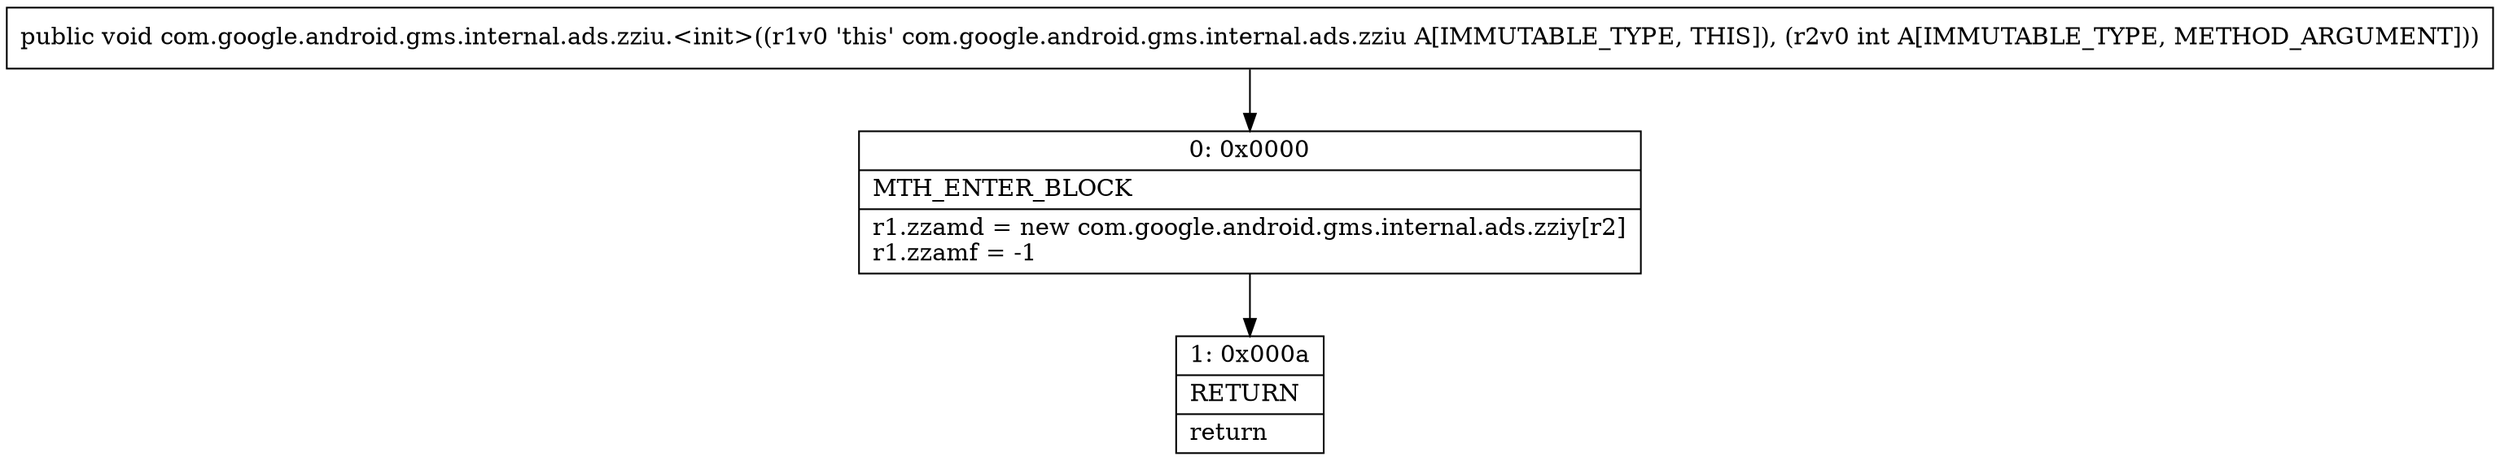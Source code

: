 digraph "CFG forcom.google.android.gms.internal.ads.zziu.\<init\>(I)V" {
Node_0 [shape=record,label="{0\:\ 0x0000|MTH_ENTER_BLOCK\l|r1.zzamd = new com.google.android.gms.internal.ads.zziy[r2]\lr1.zzamf = \-1\l}"];
Node_1 [shape=record,label="{1\:\ 0x000a|RETURN\l|return\l}"];
MethodNode[shape=record,label="{public void com.google.android.gms.internal.ads.zziu.\<init\>((r1v0 'this' com.google.android.gms.internal.ads.zziu A[IMMUTABLE_TYPE, THIS]), (r2v0 int A[IMMUTABLE_TYPE, METHOD_ARGUMENT])) }"];
MethodNode -> Node_0;
Node_0 -> Node_1;
}

